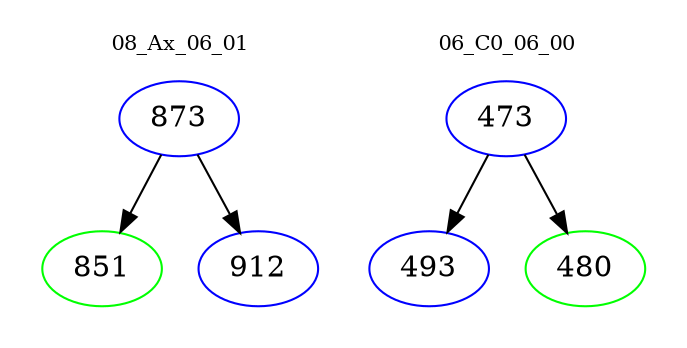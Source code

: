 digraph{
subgraph cluster_0 {
color = white
label = "08_Ax_06_01";
fontsize=10;
T0_873 [label="873", color="blue"]
T0_873 -> T0_851 [color="black"]
T0_851 [label="851", color="green"]
T0_873 -> T0_912 [color="black"]
T0_912 [label="912", color="blue"]
}
subgraph cluster_1 {
color = white
label = "06_C0_06_00";
fontsize=10;
T1_473 [label="473", color="blue"]
T1_473 -> T1_493 [color="black"]
T1_493 [label="493", color="blue"]
T1_473 -> T1_480 [color="black"]
T1_480 [label="480", color="green"]
}
}
